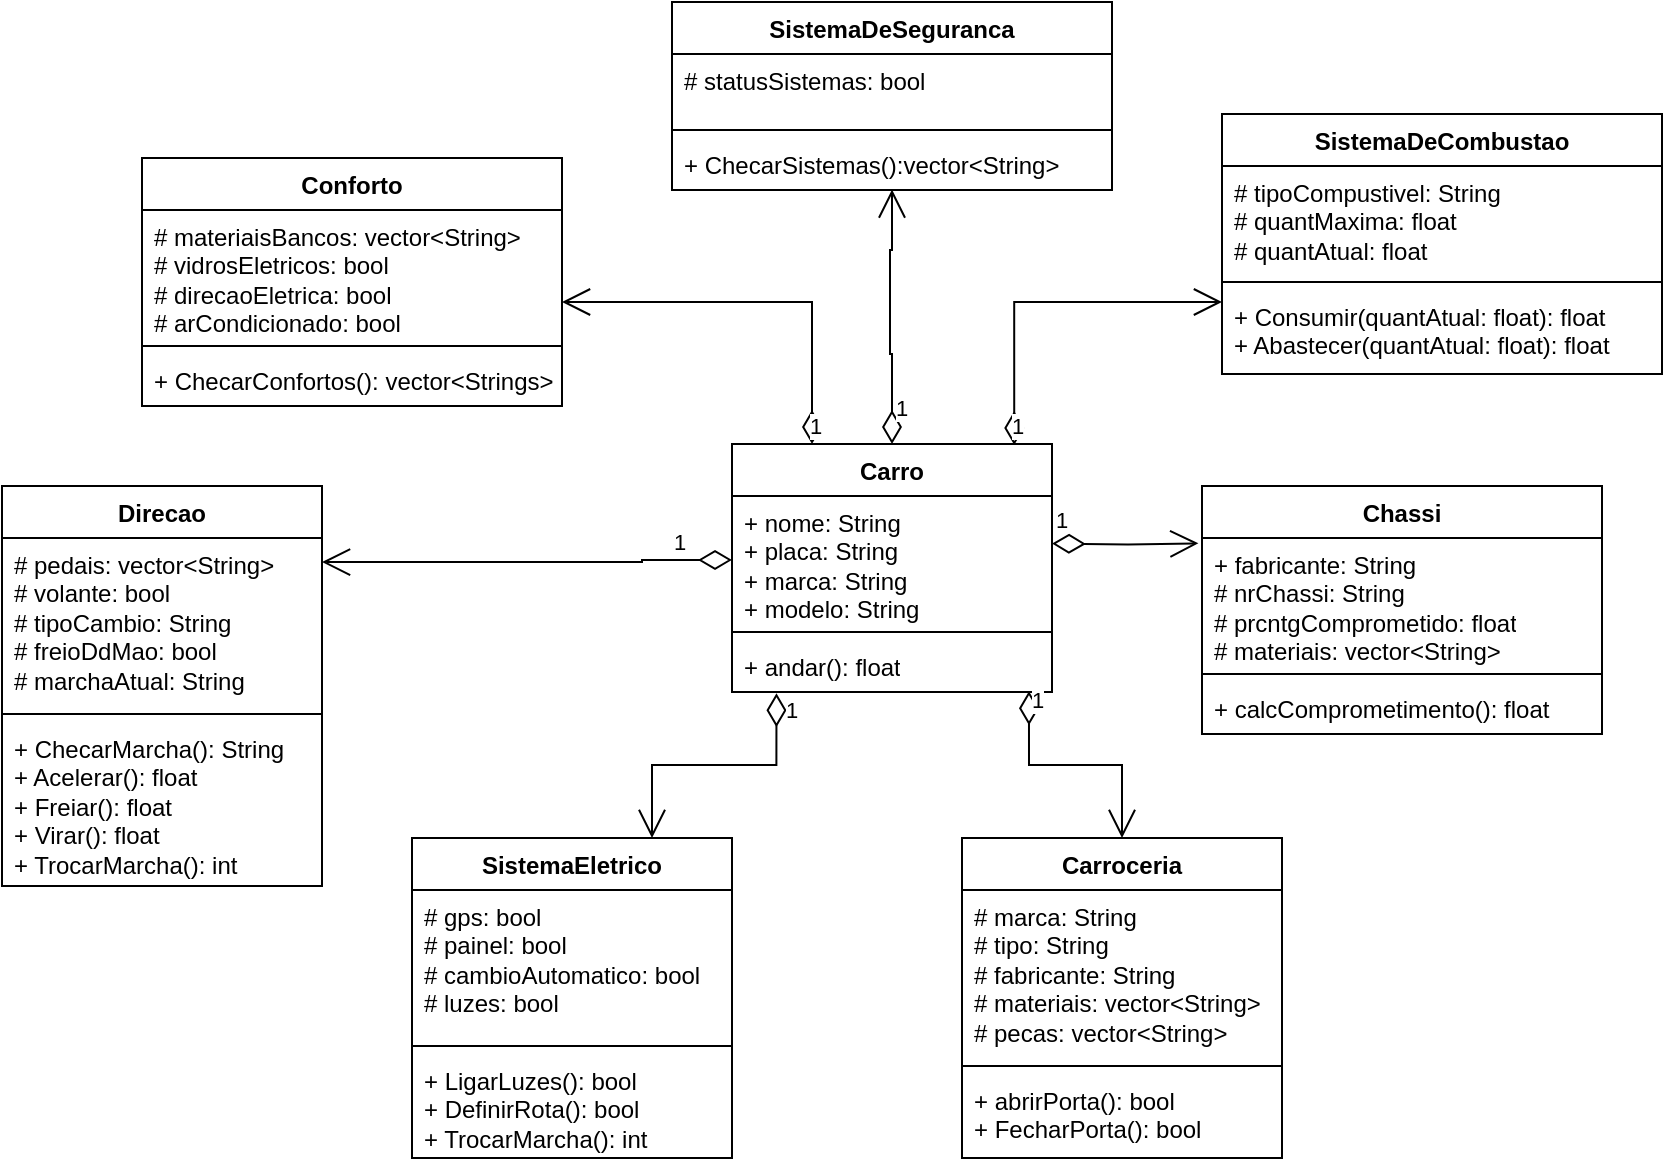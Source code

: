<mxfile version="24.4.4" type="github">
  <diagram name="Página-1" id="z-0REUnZL9QmkvWz6wbS">
    <mxGraphModel dx="1434" dy="772" grid="1" gridSize="10" guides="1" tooltips="1" connect="1" arrows="1" fold="1" page="1" pageScale="1" pageWidth="1169" pageHeight="827" math="0" shadow="0">
      <root>
        <mxCell id="0" />
        <mxCell id="1" parent="0" />
        <mxCell id="1uTAzycj1BVcC_7WjwZ4-1" value="Carro" style="swimlane;fontStyle=1;align=center;verticalAlign=top;childLayout=stackLayout;horizontal=1;startSize=26;horizontalStack=0;resizeParent=1;resizeParentMax=0;resizeLast=0;collapsible=1;marginBottom=0;whiteSpace=wrap;html=1;" parent="1" vertex="1">
          <mxGeometry x="505" y="351" width="160" height="124" as="geometry" />
        </mxCell>
        <mxCell id="1uTAzycj1BVcC_7WjwZ4-2" value="+ nome: String&lt;div&gt;+ placa: String&lt;/div&gt;&lt;div&gt;+ marca: String&lt;/div&gt;&lt;div&gt;+ modelo: String&lt;/div&gt;" style="text;strokeColor=none;fillColor=none;align=left;verticalAlign=top;spacingLeft=4;spacingRight=4;overflow=hidden;rotatable=0;points=[[0,0.5],[1,0.5]];portConstraint=eastwest;whiteSpace=wrap;html=1;" parent="1uTAzycj1BVcC_7WjwZ4-1" vertex="1">
          <mxGeometry y="26" width="160" height="64" as="geometry" />
        </mxCell>
        <mxCell id="1uTAzycj1BVcC_7WjwZ4-3" value="" style="line;strokeWidth=1;fillColor=none;align=left;verticalAlign=middle;spacingTop=-1;spacingLeft=3;spacingRight=3;rotatable=0;labelPosition=right;points=[];portConstraint=eastwest;strokeColor=inherit;" parent="1uTAzycj1BVcC_7WjwZ4-1" vertex="1">
          <mxGeometry y="90" width="160" height="8" as="geometry" />
        </mxCell>
        <mxCell id="1uTAzycj1BVcC_7WjwZ4-4" value="+ andar(): float" style="text;strokeColor=none;fillColor=none;align=left;verticalAlign=top;spacingLeft=4;spacingRight=4;overflow=hidden;rotatable=0;points=[[0,0.5],[1,0.5]];portConstraint=eastwest;whiteSpace=wrap;html=1;" parent="1uTAzycj1BVcC_7WjwZ4-1" vertex="1">
          <mxGeometry y="98" width="160" height="26" as="geometry" />
        </mxCell>
        <mxCell id="1uTAzycj1BVcC_7WjwZ4-6" value="Carroceria" style="swimlane;fontStyle=1;align=center;verticalAlign=top;childLayout=stackLayout;horizontal=1;startSize=26;horizontalStack=0;resizeParent=1;resizeParentMax=0;resizeLast=0;collapsible=1;marginBottom=0;whiteSpace=wrap;html=1;" parent="1" vertex="1">
          <mxGeometry x="620" y="548" width="160" height="160" as="geometry" />
        </mxCell>
        <mxCell id="1uTAzycj1BVcC_7WjwZ4-7" value="# marca: String&lt;div&gt;# tipo: String&lt;/div&gt;&lt;div&gt;# fabricante: String&lt;/div&gt;&lt;div&gt;# materiais: vector&amp;lt;String&amp;gt;&lt;/div&gt;&lt;div&gt;# pecas: vector&amp;lt;String&amp;gt;&lt;/div&gt;" style="text;strokeColor=none;fillColor=none;align=left;verticalAlign=top;spacingLeft=4;spacingRight=4;overflow=hidden;rotatable=0;points=[[0,0.5],[1,0.5]];portConstraint=eastwest;whiteSpace=wrap;html=1;" parent="1uTAzycj1BVcC_7WjwZ4-6" vertex="1">
          <mxGeometry y="26" width="160" height="84" as="geometry" />
        </mxCell>
        <mxCell id="1uTAzycj1BVcC_7WjwZ4-8" value="" style="line;strokeWidth=1;fillColor=none;align=left;verticalAlign=middle;spacingTop=-1;spacingLeft=3;spacingRight=3;rotatable=0;labelPosition=right;points=[];portConstraint=eastwest;strokeColor=inherit;" parent="1uTAzycj1BVcC_7WjwZ4-6" vertex="1">
          <mxGeometry y="110" width="160" height="8" as="geometry" />
        </mxCell>
        <mxCell id="1uTAzycj1BVcC_7WjwZ4-9" value="+ abrirPorta(): bool&lt;div&gt;+ FecharPorta(): bool&lt;/div&gt;" style="text;strokeColor=none;fillColor=none;align=left;verticalAlign=top;spacingLeft=4;spacingRight=4;overflow=hidden;rotatable=0;points=[[0,0.5],[1,0.5]];portConstraint=eastwest;whiteSpace=wrap;html=1;" parent="1uTAzycj1BVcC_7WjwZ4-6" vertex="1">
          <mxGeometry y="118" width="160" height="42" as="geometry" />
        </mxCell>
        <mxCell id="1uTAzycj1BVcC_7WjwZ4-12" value="SistemaEletrico" style="swimlane;fontStyle=1;align=center;verticalAlign=top;childLayout=stackLayout;horizontal=1;startSize=26;horizontalStack=0;resizeParent=1;resizeParentMax=0;resizeLast=0;collapsible=1;marginBottom=0;whiteSpace=wrap;html=1;" parent="1" vertex="1">
          <mxGeometry x="345" y="548" width="160" height="160" as="geometry" />
        </mxCell>
        <mxCell id="1uTAzycj1BVcC_7WjwZ4-13" value="# gps: bool&lt;div&gt;# painel: bool&lt;/div&gt;&lt;div&gt;# cambioAutomatico: bool&lt;/div&gt;&lt;div&gt;# luzes: bool&lt;/div&gt;" style="text;strokeColor=none;fillColor=none;align=left;verticalAlign=top;spacingLeft=4;spacingRight=4;overflow=hidden;rotatable=0;points=[[0,0.5],[1,0.5]];portConstraint=eastwest;whiteSpace=wrap;html=1;" parent="1uTAzycj1BVcC_7WjwZ4-12" vertex="1">
          <mxGeometry y="26" width="160" height="74" as="geometry" />
        </mxCell>
        <mxCell id="1uTAzycj1BVcC_7WjwZ4-14" value="" style="line;strokeWidth=1;fillColor=none;align=left;verticalAlign=middle;spacingTop=-1;spacingLeft=3;spacingRight=3;rotatable=0;labelPosition=right;points=[];portConstraint=eastwest;strokeColor=inherit;" parent="1uTAzycj1BVcC_7WjwZ4-12" vertex="1">
          <mxGeometry y="100" width="160" height="8" as="geometry" />
        </mxCell>
        <mxCell id="1uTAzycj1BVcC_7WjwZ4-16" value="+ LigarLuzes(): bool&lt;div&gt;+ DefinirRota(): bool&lt;/div&gt;&lt;div&gt;+ TrocarMarcha(): int&lt;/div&gt;" style="text;strokeColor=none;fillColor=none;align=left;verticalAlign=top;spacingLeft=4;spacingRight=4;overflow=hidden;rotatable=0;points=[[0,0.5],[1,0.5]];portConstraint=eastwest;whiteSpace=wrap;html=1;" parent="1uTAzycj1BVcC_7WjwZ4-12" vertex="1">
          <mxGeometry y="108" width="160" height="52" as="geometry" />
        </mxCell>
        <mxCell id="1uTAzycj1BVcC_7WjwZ4-18" value="Chassi" style="swimlane;fontStyle=1;align=center;verticalAlign=top;childLayout=stackLayout;horizontal=1;startSize=26;horizontalStack=0;resizeParent=1;resizeParentMax=0;resizeLast=0;collapsible=1;marginBottom=0;whiteSpace=wrap;html=1;" parent="1" vertex="1">
          <mxGeometry x="740" y="372" width="200" height="124" as="geometry" />
        </mxCell>
        <mxCell id="1uTAzycj1BVcC_7WjwZ4-19" value="+ fabricante: String&lt;div&gt;# nrChassi: String&lt;/div&gt;&lt;div&gt;# prcntgComprometido: float&lt;/div&gt;&lt;div&gt;# materiais: vector&amp;lt;String&amp;gt;&lt;/div&gt;" style="text;strokeColor=none;fillColor=none;align=left;verticalAlign=top;spacingLeft=4;spacingRight=4;overflow=hidden;rotatable=0;points=[[0,0.5],[1,0.5]];portConstraint=eastwest;whiteSpace=wrap;html=1;" parent="1uTAzycj1BVcC_7WjwZ4-18" vertex="1">
          <mxGeometry y="26" width="200" height="64" as="geometry" />
        </mxCell>
        <mxCell id="1uTAzycj1BVcC_7WjwZ4-20" value="" style="line;strokeWidth=1;fillColor=none;align=left;verticalAlign=middle;spacingTop=-1;spacingLeft=3;spacingRight=3;rotatable=0;labelPosition=right;points=[];portConstraint=eastwest;strokeColor=inherit;" parent="1uTAzycj1BVcC_7WjwZ4-18" vertex="1">
          <mxGeometry y="90" width="200" height="8" as="geometry" />
        </mxCell>
        <mxCell id="1uTAzycj1BVcC_7WjwZ4-21" value="+ calcComprometimento(): float" style="text;strokeColor=none;fillColor=none;align=left;verticalAlign=top;spacingLeft=4;spacingRight=4;overflow=hidden;rotatable=0;points=[[0,0.5],[1,0.5]];portConstraint=eastwest;whiteSpace=wrap;html=1;" parent="1uTAzycj1BVcC_7WjwZ4-18" vertex="1">
          <mxGeometry y="98" width="200" height="26" as="geometry" />
        </mxCell>
        <mxCell id="1uTAzycj1BVcC_7WjwZ4-24" value="SistemaDeCombustao" style="swimlane;fontStyle=1;align=center;verticalAlign=top;childLayout=stackLayout;horizontal=1;startSize=26;horizontalStack=0;resizeParent=1;resizeParentMax=0;resizeLast=0;collapsible=1;marginBottom=0;whiteSpace=wrap;html=1;" parent="1" vertex="1">
          <mxGeometry x="750" y="186" width="220" height="130" as="geometry" />
        </mxCell>
        <mxCell id="1uTAzycj1BVcC_7WjwZ4-25" value="# tipoCompustivel: String&lt;div&gt;# quantMaxima: float&lt;/div&gt;&lt;div&gt;# quantAtual: float&lt;/div&gt;" style="text;strokeColor=none;fillColor=none;align=left;verticalAlign=top;spacingLeft=4;spacingRight=4;overflow=hidden;rotatable=0;points=[[0,0.5],[1,0.5]];portConstraint=eastwest;whiteSpace=wrap;html=1;" parent="1uTAzycj1BVcC_7WjwZ4-24" vertex="1">
          <mxGeometry y="26" width="220" height="54" as="geometry" />
        </mxCell>
        <mxCell id="1uTAzycj1BVcC_7WjwZ4-26" value="" style="line;strokeWidth=1;fillColor=none;align=left;verticalAlign=middle;spacingTop=-1;spacingLeft=3;spacingRight=3;rotatable=0;labelPosition=right;points=[];portConstraint=eastwest;strokeColor=inherit;" parent="1uTAzycj1BVcC_7WjwZ4-24" vertex="1">
          <mxGeometry y="80" width="220" height="8" as="geometry" />
        </mxCell>
        <mxCell id="1uTAzycj1BVcC_7WjwZ4-27" value="+ Consumir(quantAtual: float): float&lt;div&gt;+ Abastecer(quantAtual: float): float&lt;/div&gt;" style="text;strokeColor=none;fillColor=none;align=left;verticalAlign=top;spacingLeft=4;spacingRight=4;overflow=hidden;rotatable=0;points=[[0,0.5],[1,0.5]];portConstraint=eastwest;whiteSpace=wrap;html=1;" parent="1uTAzycj1BVcC_7WjwZ4-24" vertex="1">
          <mxGeometry y="88" width="220" height="42" as="geometry" />
        </mxCell>
        <mxCell id="1uTAzycj1BVcC_7WjwZ4-29" value="SistemaDeSeguranca" style="swimlane;fontStyle=1;align=center;verticalAlign=top;childLayout=stackLayout;horizontal=1;startSize=26;horizontalStack=0;resizeParent=1;resizeParentMax=0;resizeLast=0;collapsible=1;marginBottom=0;whiteSpace=wrap;html=1;" parent="1" vertex="1">
          <mxGeometry x="475" y="130" width="220" height="94" as="geometry" />
        </mxCell>
        <mxCell id="1uTAzycj1BVcC_7WjwZ4-30" value="&lt;div&gt;# statusSistemas: bool&lt;/div&gt;" style="text;strokeColor=none;fillColor=none;align=left;verticalAlign=top;spacingLeft=4;spacingRight=4;overflow=hidden;rotatable=0;points=[[0,0.5],[1,0.5]];portConstraint=eastwest;whiteSpace=wrap;html=1;" parent="1uTAzycj1BVcC_7WjwZ4-29" vertex="1">
          <mxGeometry y="26" width="220" height="34" as="geometry" />
        </mxCell>
        <mxCell id="1uTAzycj1BVcC_7WjwZ4-31" value="" style="line;strokeWidth=1;fillColor=none;align=left;verticalAlign=middle;spacingTop=-1;spacingLeft=3;spacingRight=3;rotatable=0;labelPosition=right;points=[];portConstraint=eastwest;strokeColor=inherit;" parent="1uTAzycj1BVcC_7WjwZ4-29" vertex="1">
          <mxGeometry y="60" width="220" height="8" as="geometry" />
        </mxCell>
        <mxCell id="1uTAzycj1BVcC_7WjwZ4-32" value="+ ChecarSistemas():vector&amp;lt;String&amp;gt;" style="text;strokeColor=none;fillColor=none;align=left;verticalAlign=top;spacingLeft=4;spacingRight=4;overflow=hidden;rotatable=0;points=[[0,0.5],[1,0.5]];portConstraint=eastwest;whiteSpace=wrap;html=1;" parent="1uTAzycj1BVcC_7WjwZ4-29" vertex="1">
          <mxGeometry y="68" width="220" height="26" as="geometry" />
        </mxCell>
        <mxCell id="LnKBUYbPvPmbX4PMD_IJ-1" value="Conforto" style="swimlane;fontStyle=1;align=center;verticalAlign=top;childLayout=stackLayout;horizontal=1;startSize=26;horizontalStack=0;resizeParent=1;resizeParentMax=0;resizeLast=0;collapsible=1;marginBottom=0;whiteSpace=wrap;html=1;" parent="1" vertex="1">
          <mxGeometry x="210" y="208" width="210" height="124" as="geometry" />
        </mxCell>
        <mxCell id="LnKBUYbPvPmbX4PMD_IJ-2" value="# materiaisBancos: vector&amp;lt;String&amp;gt;&lt;div&gt;# vidrosEletricos: bool&lt;/div&gt;&lt;div&gt;# direcaoEletrica: bool&lt;/div&gt;&lt;div&gt;# arCondicionado: bool&lt;/div&gt;" style="text;strokeColor=none;fillColor=none;align=left;verticalAlign=top;spacingLeft=4;spacingRight=4;overflow=hidden;rotatable=0;points=[[0,0.5],[1,0.5]];portConstraint=eastwest;whiteSpace=wrap;html=1;" parent="LnKBUYbPvPmbX4PMD_IJ-1" vertex="1">
          <mxGeometry y="26" width="210" height="64" as="geometry" />
        </mxCell>
        <mxCell id="LnKBUYbPvPmbX4PMD_IJ-3" value="" style="line;strokeWidth=1;fillColor=none;align=left;verticalAlign=middle;spacingTop=-1;spacingLeft=3;spacingRight=3;rotatable=0;labelPosition=right;points=[];portConstraint=eastwest;strokeColor=inherit;" parent="LnKBUYbPvPmbX4PMD_IJ-1" vertex="1">
          <mxGeometry y="90" width="210" height="8" as="geometry" />
        </mxCell>
        <mxCell id="LnKBUYbPvPmbX4PMD_IJ-4" value="+ ChecarConfortos(): vector&amp;lt;Strings&amp;gt;" style="text;strokeColor=none;fillColor=none;align=left;verticalAlign=top;spacingLeft=4;spacingRight=4;overflow=hidden;rotatable=0;points=[[0,0.5],[1,0.5]];portConstraint=eastwest;whiteSpace=wrap;html=1;" parent="LnKBUYbPvPmbX4PMD_IJ-1" vertex="1">
          <mxGeometry y="98" width="210" height="26" as="geometry" />
        </mxCell>
        <mxCell id="LnKBUYbPvPmbX4PMD_IJ-5" value="Direcao" style="swimlane;fontStyle=1;align=center;verticalAlign=top;childLayout=stackLayout;horizontal=1;startSize=26;horizontalStack=0;resizeParent=1;resizeParentMax=0;resizeLast=0;collapsible=1;marginBottom=0;whiteSpace=wrap;html=1;" parent="1" vertex="1">
          <mxGeometry x="140" y="372" width="160" height="200" as="geometry" />
        </mxCell>
        <mxCell id="LnKBUYbPvPmbX4PMD_IJ-6" value="# pedais: vector&amp;lt;String&amp;gt;&lt;div&gt;# volante: bool&lt;/div&gt;&lt;div&gt;# tipoCambio: String&lt;/div&gt;&lt;div&gt;# freioDdMao: bool&lt;/div&gt;&lt;div&gt;# marchaAtual: String&lt;/div&gt;" style="text;strokeColor=none;fillColor=none;align=left;verticalAlign=top;spacingLeft=4;spacingRight=4;overflow=hidden;rotatable=0;points=[[0,0.5],[1,0.5]];portConstraint=eastwest;whiteSpace=wrap;html=1;" parent="LnKBUYbPvPmbX4PMD_IJ-5" vertex="1">
          <mxGeometry y="26" width="160" height="84" as="geometry" />
        </mxCell>
        <mxCell id="LnKBUYbPvPmbX4PMD_IJ-7" value="" style="line;strokeWidth=1;fillColor=none;align=left;verticalAlign=middle;spacingTop=-1;spacingLeft=3;spacingRight=3;rotatable=0;labelPosition=right;points=[];portConstraint=eastwest;strokeColor=inherit;" parent="LnKBUYbPvPmbX4PMD_IJ-5" vertex="1">
          <mxGeometry y="110" width="160" height="8" as="geometry" />
        </mxCell>
        <mxCell id="LnKBUYbPvPmbX4PMD_IJ-8" value="+ ChecarMarcha(): String&lt;div&gt;+ Acelerar(): float&lt;/div&gt;&lt;div&gt;+ Freiar(): float&lt;/div&gt;&lt;div&gt;+ Virar(): float&lt;/div&gt;&lt;div&gt;+ TrocarMarcha(): int&lt;/div&gt;" style="text;strokeColor=none;fillColor=none;align=left;verticalAlign=top;spacingLeft=4;spacingRight=4;overflow=hidden;rotatable=0;points=[[0,0.5],[1,0.5]];portConstraint=eastwest;whiteSpace=wrap;html=1;" parent="LnKBUYbPvPmbX4PMD_IJ-5" vertex="1">
          <mxGeometry y="118" width="160" height="82" as="geometry" />
        </mxCell>
        <mxCell id="LnKBUYbPvPmbX4PMD_IJ-9" value="1" style="endArrow=open;html=1;endSize=12;startArrow=diamondThin;startSize=14;startFill=0;edgeStyle=orthogonalEdgeStyle;align=left;verticalAlign=bottom;rounded=0;exitX=0.5;exitY=0;exitDx=0;exitDy=0;entryX=0.5;entryY=0.99;entryDx=0;entryDy=0;entryPerimeter=0;" parent="1" source="1uTAzycj1BVcC_7WjwZ4-1" target="1uTAzycj1BVcC_7WjwZ4-32" edge="1">
          <mxGeometry x="-0.85" relative="1" as="geometry">
            <mxPoint x="505" y="310" as="sourcePoint" />
            <mxPoint x="665" y="310" as="targetPoint" />
            <Array as="points">
              <mxPoint x="585" y="306" />
              <mxPoint x="584" y="306" />
              <mxPoint x="584" y="254" />
            </Array>
            <mxPoint as="offset" />
          </mxGeometry>
        </mxCell>
        <mxCell id="LnKBUYbPvPmbX4PMD_IJ-10" value="1" style="endArrow=open;html=1;endSize=12;startArrow=diamondThin;startSize=14;startFill=0;edgeStyle=orthogonalEdgeStyle;align=left;verticalAlign=bottom;rounded=0;exitX=0.882;exitY=0.004;exitDx=0;exitDy=0;exitPerimeter=0;entryX=0;entryY=0.143;entryDx=0;entryDy=0;entryPerimeter=0;" parent="1" source="1uTAzycj1BVcC_7WjwZ4-1" target="1uTAzycj1BVcC_7WjwZ4-27" edge="1">
          <mxGeometry x="-1" y="3" relative="1" as="geometry">
            <mxPoint x="640" y="330" as="sourcePoint" />
            <mxPoint x="710" y="290" as="targetPoint" />
            <Array as="points">
              <mxPoint x="646" y="280" />
            </Array>
          </mxGeometry>
        </mxCell>
        <mxCell id="LnKBUYbPvPmbX4PMD_IJ-11" value="1" style="endArrow=open;html=1;endSize=12;startArrow=diamondThin;startSize=14;startFill=0;edgeStyle=orthogonalEdgeStyle;align=left;verticalAlign=bottom;rounded=0;entryX=-0.009;entryY=0.042;entryDx=0;entryDy=0;entryPerimeter=0;" parent="1" target="1uTAzycj1BVcC_7WjwZ4-19" edge="1">
          <mxGeometry x="-1" y="3" relative="1" as="geometry">
            <mxPoint x="665" y="400.76" as="sourcePoint" />
            <mxPoint x="680" y="360" as="targetPoint" />
            <Array as="points" />
          </mxGeometry>
        </mxCell>
        <mxCell id="LnKBUYbPvPmbX4PMD_IJ-13" value="1" style="endArrow=open;html=1;endSize=12;startArrow=diamondThin;startSize=14;startFill=0;edgeStyle=orthogonalEdgeStyle;align=left;verticalAlign=bottom;rounded=0;exitX=0.928;exitY=0.985;exitDx=0;exitDy=0;exitPerimeter=0;entryX=0.5;entryY=0;entryDx=0;entryDy=0;" parent="1" source="1uTAzycj1BVcC_7WjwZ4-4" target="1uTAzycj1BVcC_7WjwZ4-6" edge="1">
          <mxGeometry x="-0.786" relative="1" as="geometry">
            <mxPoint x="650" y="500" as="sourcePoint" />
            <mxPoint x="810" y="500" as="targetPoint" />
            <mxPoint as="offset" />
          </mxGeometry>
        </mxCell>
        <mxCell id="LnKBUYbPvPmbX4PMD_IJ-14" value="1" style="endArrow=open;html=1;endSize=12;startArrow=diamondThin;startSize=14;startFill=0;edgeStyle=orthogonalEdgeStyle;align=left;verticalAlign=bottom;rounded=0;entryX=0.75;entryY=0;entryDx=0;entryDy=0;exitX=0.139;exitY=1.023;exitDx=0;exitDy=0;exitPerimeter=0;" parent="1" source="1uTAzycj1BVcC_7WjwZ4-4" target="1uTAzycj1BVcC_7WjwZ4-12" edge="1">
          <mxGeometry x="-0.747" y="3" relative="1" as="geometry">
            <mxPoint x="520" y="480" as="sourcePoint" />
            <mxPoint x="620" y="520" as="targetPoint" />
            <mxPoint as="offset" />
          </mxGeometry>
        </mxCell>
        <mxCell id="LnKBUYbPvPmbX4PMD_IJ-15" value="1" style="endArrow=open;html=1;endSize=12;startArrow=diamondThin;startSize=14;startFill=0;edgeStyle=orthogonalEdgeStyle;align=left;verticalAlign=bottom;rounded=0;exitX=0.25;exitY=0;exitDx=0;exitDy=0;" parent="1" source="1uTAzycj1BVcC_7WjwZ4-1" target="LnKBUYbPvPmbX4PMD_IJ-2" edge="1">
          <mxGeometry x="-1" y="3" relative="1" as="geometry">
            <mxPoint x="370" y="300" as="sourcePoint" />
            <mxPoint x="490" y="320" as="targetPoint" />
            <Array as="points">
              <mxPoint x="545" y="280" />
            </Array>
          </mxGeometry>
        </mxCell>
        <mxCell id="LnKBUYbPvPmbX4PMD_IJ-16" value="1" style="endArrow=open;html=1;endSize=12;startArrow=diamondThin;startSize=14;startFill=0;edgeStyle=orthogonalEdgeStyle;align=left;verticalAlign=bottom;rounded=0;exitX=0;exitY=0.5;exitDx=0;exitDy=0;entryX=1;entryY=0.143;entryDx=0;entryDy=0;entryPerimeter=0;" parent="1" source="1uTAzycj1BVcC_7WjwZ4-2" target="LnKBUYbPvPmbX4PMD_IJ-6" edge="1">
          <mxGeometry x="-0.7" relative="1" as="geometry">
            <mxPoint x="370" y="460" as="sourcePoint" />
            <mxPoint x="360" y="420" as="targetPoint" />
            <mxPoint as="offset" />
            <Array as="points">
              <mxPoint x="460" y="409" />
            </Array>
          </mxGeometry>
        </mxCell>
      </root>
    </mxGraphModel>
  </diagram>
</mxfile>
